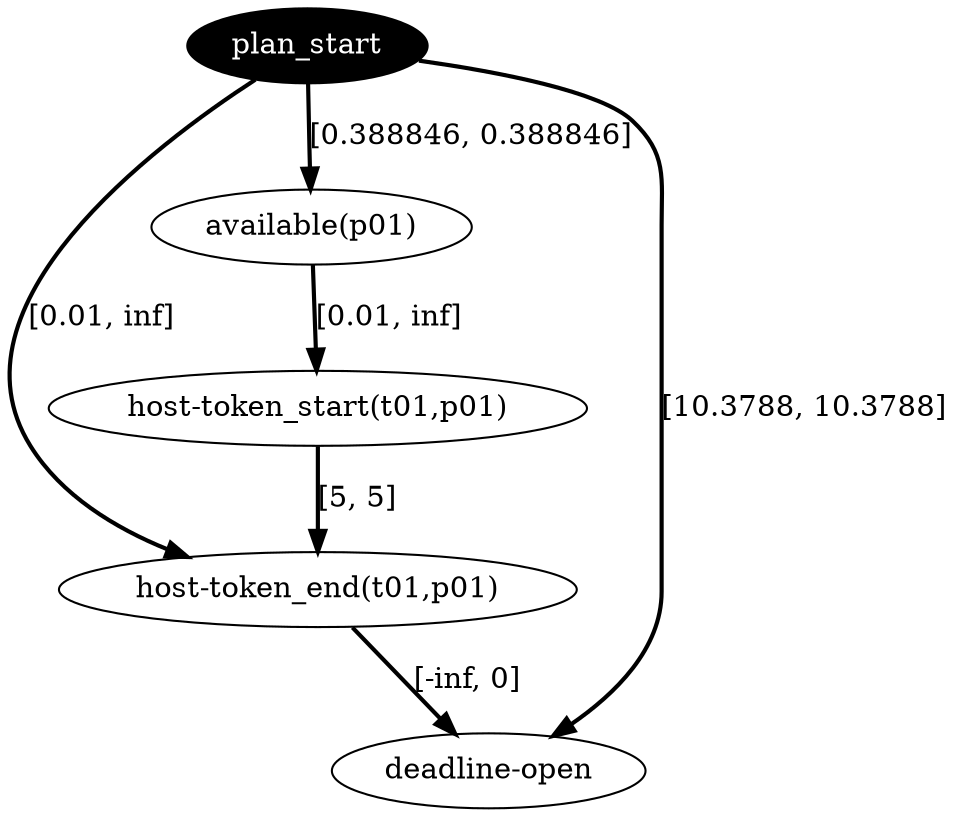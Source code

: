 digraph plan {
0[ label="plan_start",style=filled,fillcolor=black,fontcolor=white];
1[ label="host-token_start(t01,p01)"];
2[ label="host-token_end(t01,p01)"];
3[ label="available(p01)"];
4[ label="deadline-open"];
"0" -> "3" [ label="[0.388846, 0.388846]" , penwidth=2, color="black"]
"3" -> "1" [ label="[0.01, inf]" , penwidth=2, color="black"]
"2" -> "4" [ label="[-inf, 0]" , penwidth=2, color="black"]
"0" -> "4" [ label="[10.3788, 10.3788]" , penwidth=2, color="black"]
"1" -> "2" [ label="[5, 5]" , penwidth=2, color="black"]
"0" -> "2" [ label="[0.01, inf]" , penwidth=2, color="black"]
}
